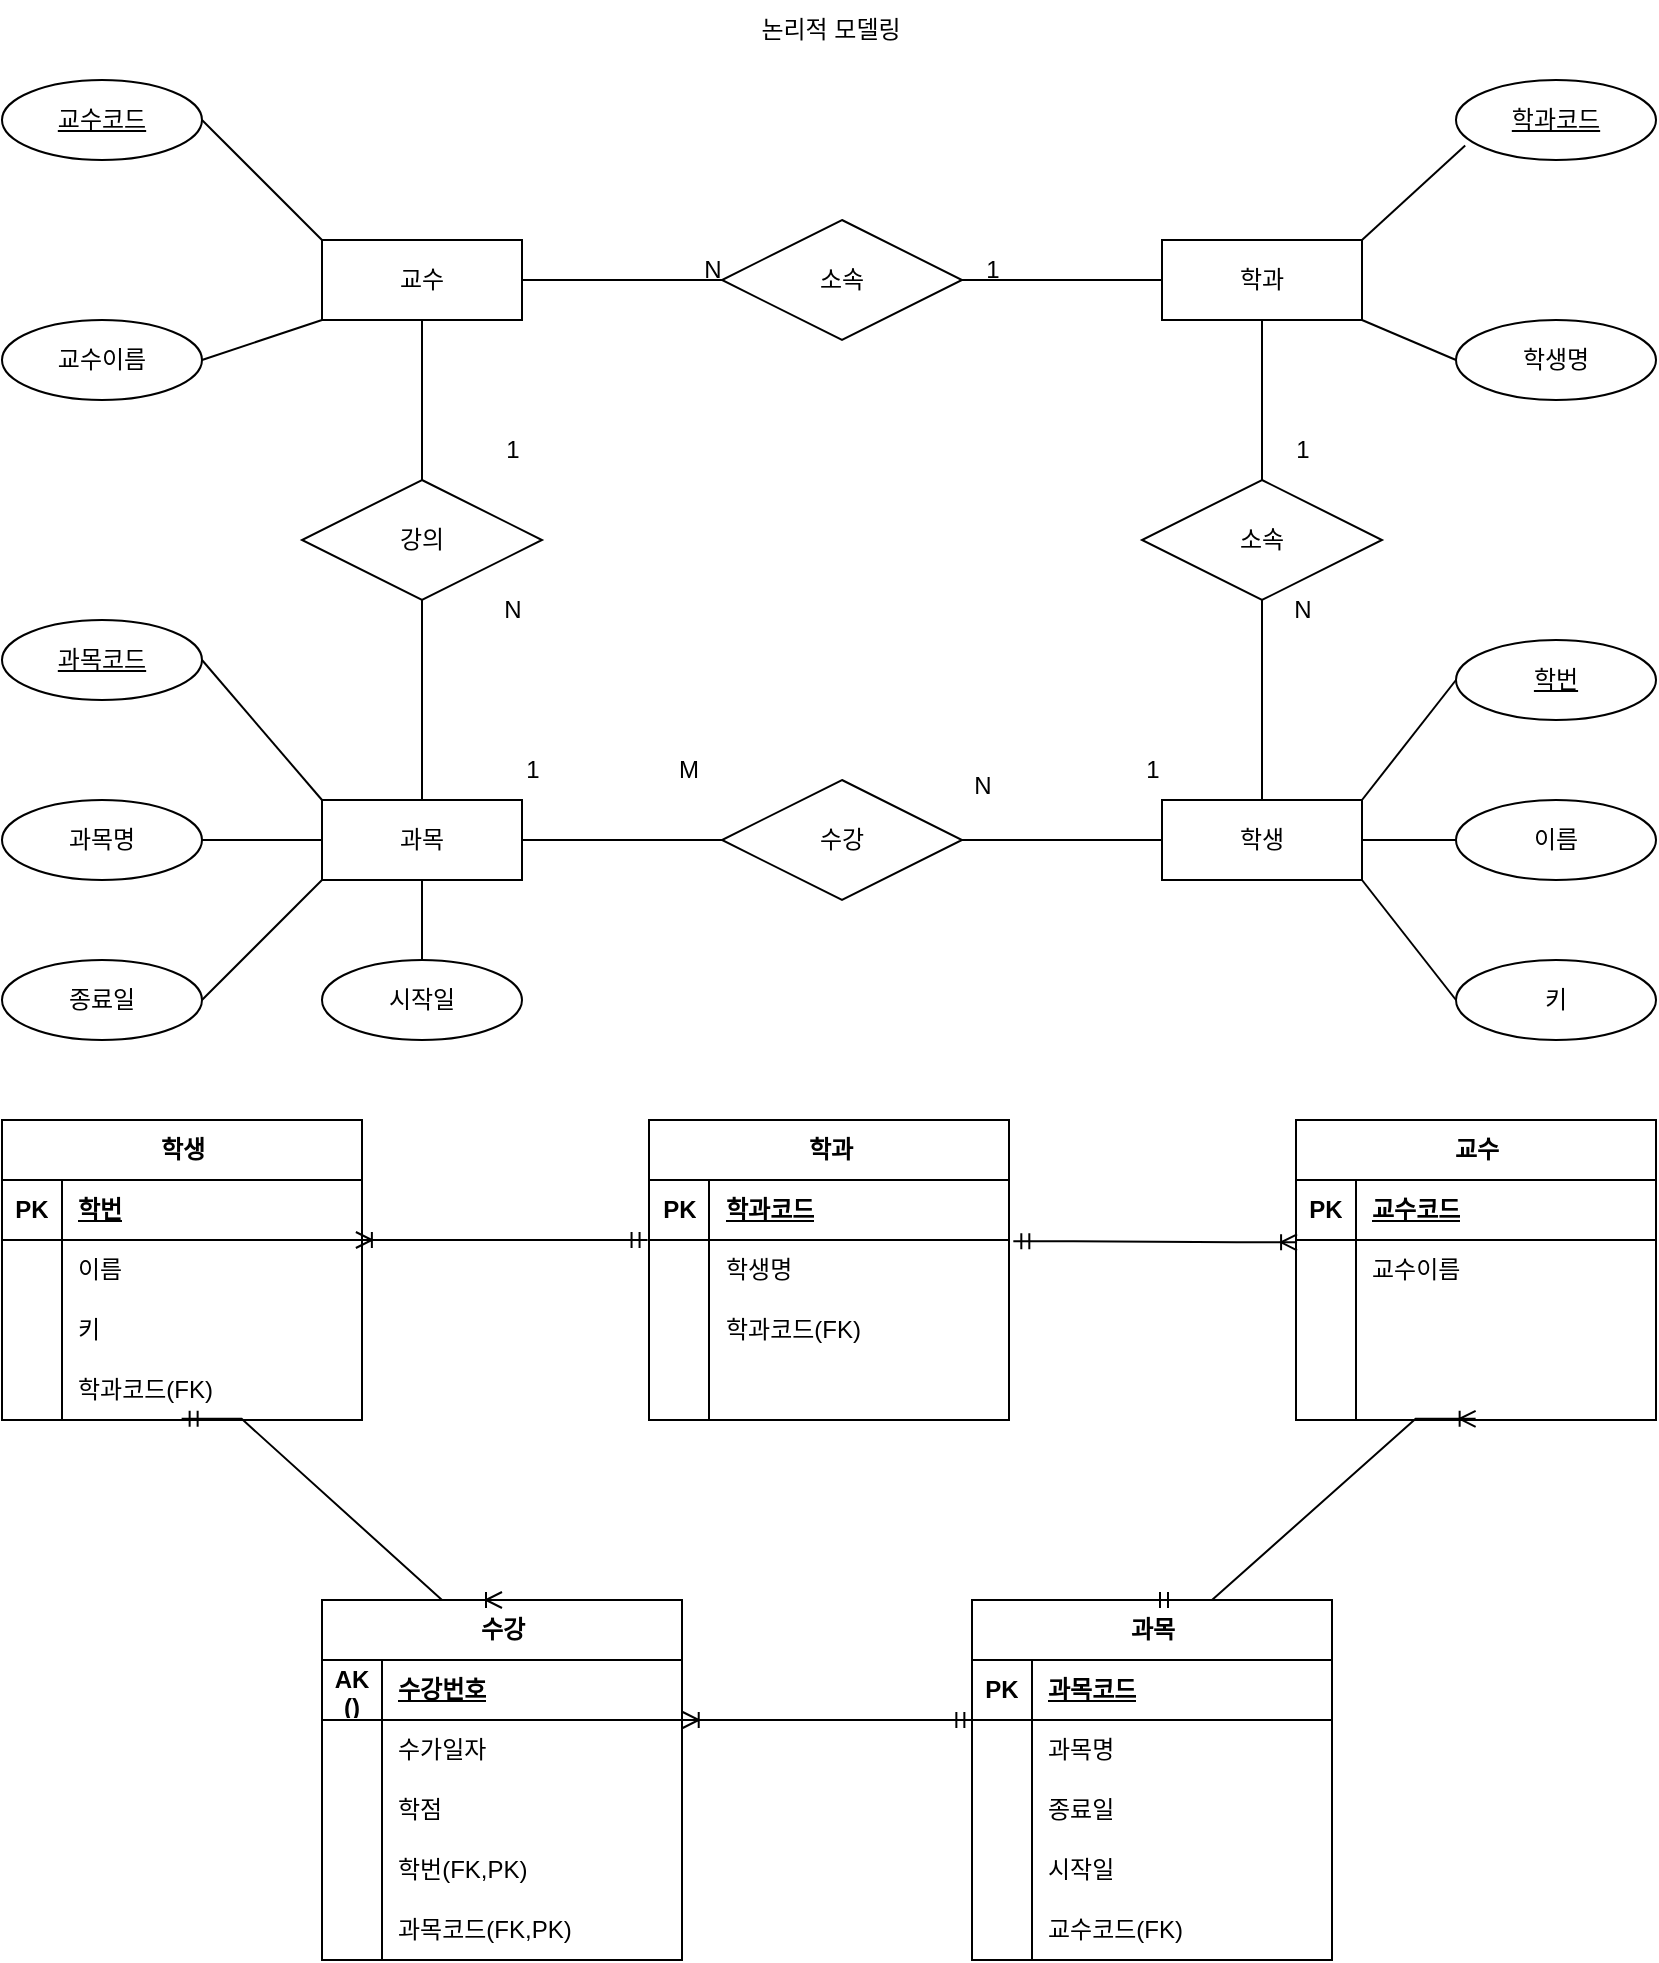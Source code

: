 <mxfile version="22.1.16" type="github">
  <diagram name="페이지-1" id="5Jl4SzN_hp-mwgGUdTvq">
    <mxGraphModel dx="1177" dy="1117" grid="1" gridSize="10" guides="1" tooltips="1" connect="1" arrows="1" fold="1" page="1" pageScale="1" pageWidth="827" pageHeight="1169" math="0" shadow="0">
      <root>
        <mxCell id="0" />
        <mxCell id="1" parent="0" />
        <mxCell id="SiVwylJ5EB0Y_QVnNuF0-1" value="과목" style="whiteSpace=wrap;html=1;align=center;" vertex="1" parent="1">
          <mxGeometry x="160" y="440" width="100" height="40" as="geometry" />
        </mxCell>
        <mxCell id="SiVwylJ5EB0Y_QVnNuF0-2" value="학생" style="whiteSpace=wrap;html=1;align=center;" vertex="1" parent="1">
          <mxGeometry x="580" y="440" width="100" height="40" as="geometry" />
        </mxCell>
        <mxCell id="SiVwylJ5EB0Y_QVnNuF0-3" value="학과" style="whiteSpace=wrap;html=1;align=center;" vertex="1" parent="1">
          <mxGeometry x="580" y="160" width="100" height="40" as="geometry" />
        </mxCell>
        <mxCell id="SiVwylJ5EB0Y_QVnNuF0-4" value="교수" style="whiteSpace=wrap;html=1;align=center;" vertex="1" parent="1">
          <mxGeometry x="160" y="160" width="100" height="40" as="geometry" />
        </mxCell>
        <mxCell id="SiVwylJ5EB0Y_QVnNuF0-5" value="수강" style="shape=rhombus;perimeter=rhombusPerimeter;whiteSpace=wrap;html=1;align=center;" vertex="1" parent="1">
          <mxGeometry x="360" y="430" width="120" height="60" as="geometry" />
        </mxCell>
        <mxCell id="SiVwylJ5EB0Y_QVnNuF0-6" value="강의" style="shape=rhombus;perimeter=rhombusPerimeter;whiteSpace=wrap;html=1;align=center;" vertex="1" parent="1">
          <mxGeometry x="150" y="280" width="120" height="60" as="geometry" />
        </mxCell>
        <mxCell id="SiVwylJ5EB0Y_QVnNuF0-7" value="소속" style="shape=rhombus;perimeter=rhombusPerimeter;whiteSpace=wrap;html=1;align=center;" vertex="1" parent="1">
          <mxGeometry x="570" y="280" width="120" height="60" as="geometry" />
        </mxCell>
        <mxCell id="SiVwylJ5EB0Y_QVnNuF0-8" value="소속" style="shape=rhombus;perimeter=rhombusPerimeter;whiteSpace=wrap;html=1;align=center;" vertex="1" parent="1">
          <mxGeometry x="360" y="150" width="120" height="60" as="geometry" />
        </mxCell>
        <mxCell id="SiVwylJ5EB0Y_QVnNuF0-9" value="&lt;u&gt;교수코드&lt;/u&gt;" style="ellipse;whiteSpace=wrap;html=1;align=center;strokeColor=default;" vertex="1" parent="1">
          <mxGeometry y="80" width="100" height="40" as="geometry" />
        </mxCell>
        <mxCell id="SiVwylJ5EB0Y_QVnNuF0-10" value="교수이름" style="ellipse;whiteSpace=wrap;html=1;align=center;" vertex="1" parent="1">
          <mxGeometry y="200" width="100" height="40" as="geometry" />
        </mxCell>
        <mxCell id="SiVwylJ5EB0Y_QVnNuF0-11" value="&lt;u&gt;학과코드&lt;/u&gt;" style="ellipse;whiteSpace=wrap;html=1;align=center;" vertex="1" parent="1">
          <mxGeometry x="727" y="80" width="100" height="40" as="geometry" />
        </mxCell>
        <mxCell id="SiVwylJ5EB0Y_QVnNuF0-12" value="학생명" style="ellipse;whiteSpace=wrap;html=1;align=center;" vertex="1" parent="1">
          <mxGeometry x="727" y="200" width="100" height="40" as="geometry" />
        </mxCell>
        <mxCell id="SiVwylJ5EB0Y_QVnNuF0-13" value="&lt;u&gt;학번&lt;/u&gt;" style="ellipse;whiteSpace=wrap;html=1;align=center;" vertex="1" parent="1">
          <mxGeometry x="727" y="360" width="100" height="40" as="geometry" />
        </mxCell>
        <mxCell id="SiVwylJ5EB0Y_QVnNuF0-14" value="이름" style="ellipse;whiteSpace=wrap;html=1;align=center;" vertex="1" parent="1">
          <mxGeometry x="727" y="440" width="100" height="40" as="geometry" />
        </mxCell>
        <mxCell id="SiVwylJ5EB0Y_QVnNuF0-15" value="키" style="ellipse;whiteSpace=wrap;html=1;align=center;" vertex="1" parent="1">
          <mxGeometry x="727" y="520" width="100" height="40" as="geometry" />
        </mxCell>
        <mxCell id="SiVwylJ5EB0Y_QVnNuF0-16" value="&lt;u&gt;과목코드&lt;/u&gt;" style="ellipse;whiteSpace=wrap;html=1;align=center;" vertex="1" parent="1">
          <mxGeometry y="350" width="100" height="40" as="geometry" />
        </mxCell>
        <mxCell id="SiVwylJ5EB0Y_QVnNuF0-17" value="과목명" style="ellipse;whiteSpace=wrap;html=1;align=center;" vertex="1" parent="1">
          <mxGeometry y="440" width="100" height="40" as="geometry" />
        </mxCell>
        <mxCell id="SiVwylJ5EB0Y_QVnNuF0-18" value="종료일" style="ellipse;whiteSpace=wrap;html=1;align=center;" vertex="1" parent="1">
          <mxGeometry y="520" width="100" height="40" as="geometry" />
        </mxCell>
        <mxCell id="SiVwylJ5EB0Y_QVnNuF0-19" value="시작일" style="ellipse;whiteSpace=wrap;html=1;align=center;" vertex="1" parent="1">
          <mxGeometry x="160" y="520" width="100" height="40" as="geometry" />
        </mxCell>
        <mxCell id="SiVwylJ5EB0Y_QVnNuF0-20" value="" style="endArrow=none;html=1;rounded=0;exitX=1;exitY=0.5;exitDx=0;exitDy=0;entryX=0;entryY=0;entryDx=0;entryDy=0;" edge="1" parent="1" source="SiVwylJ5EB0Y_QVnNuF0-9" target="SiVwylJ5EB0Y_QVnNuF0-4">
          <mxGeometry relative="1" as="geometry">
            <mxPoint x="330" y="360" as="sourcePoint" />
            <mxPoint x="490" y="360" as="targetPoint" />
          </mxGeometry>
        </mxCell>
        <mxCell id="SiVwylJ5EB0Y_QVnNuF0-21" value="" style="endArrow=none;html=1;rounded=0;exitX=1;exitY=0.5;exitDx=0;exitDy=0;entryX=0;entryY=1;entryDx=0;entryDy=0;" edge="1" parent="1" source="SiVwylJ5EB0Y_QVnNuF0-10" target="SiVwylJ5EB0Y_QVnNuF0-4">
          <mxGeometry relative="1" as="geometry">
            <mxPoint x="110" y="110" as="sourcePoint" />
            <mxPoint x="170" y="170" as="targetPoint" />
          </mxGeometry>
        </mxCell>
        <mxCell id="SiVwylJ5EB0Y_QVnNuF0-22" value="" style="endArrow=none;html=1;rounded=0;exitX=1;exitY=0.5;exitDx=0;exitDy=0;entryX=0;entryY=0.5;entryDx=0;entryDy=0;" edge="1" parent="1" source="SiVwylJ5EB0Y_QVnNuF0-4" target="SiVwylJ5EB0Y_QVnNuF0-8">
          <mxGeometry relative="1" as="geometry">
            <mxPoint x="120" y="120" as="sourcePoint" />
            <mxPoint x="180" y="180" as="targetPoint" />
          </mxGeometry>
        </mxCell>
        <mxCell id="SiVwylJ5EB0Y_QVnNuF0-23" value="" style="endArrow=none;html=1;rounded=0;entryX=0;entryY=0.5;entryDx=0;entryDy=0;exitX=1;exitY=0.5;exitDx=0;exitDy=0;" edge="1" parent="1" source="SiVwylJ5EB0Y_QVnNuF0-8" target="SiVwylJ5EB0Y_QVnNuF0-3">
          <mxGeometry relative="1" as="geometry">
            <mxPoint x="490" y="190" as="sourcePoint" />
            <mxPoint x="190" y="190" as="targetPoint" />
          </mxGeometry>
        </mxCell>
        <mxCell id="SiVwylJ5EB0Y_QVnNuF0-24" value="" style="endArrow=none;html=1;rounded=0;exitX=1;exitY=0;exitDx=0;exitDy=0;entryX=0.046;entryY=0.818;entryDx=0;entryDy=0;entryPerimeter=0;" edge="1" parent="1" source="SiVwylJ5EB0Y_QVnNuF0-3" target="SiVwylJ5EB0Y_QVnNuF0-11">
          <mxGeometry relative="1" as="geometry">
            <mxPoint x="140" y="140" as="sourcePoint" />
            <mxPoint x="200" y="200" as="targetPoint" />
          </mxGeometry>
        </mxCell>
        <mxCell id="SiVwylJ5EB0Y_QVnNuF0-25" value="" style="endArrow=none;html=1;rounded=0;exitX=1;exitY=1;exitDx=0;exitDy=0;entryX=0;entryY=0.5;entryDx=0;entryDy=0;" edge="1" parent="1" source="SiVwylJ5EB0Y_QVnNuF0-3" target="SiVwylJ5EB0Y_QVnNuF0-12">
          <mxGeometry relative="1" as="geometry">
            <mxPoint x="150" y="150" as="sourcePoint" />
            <mxPoint x="210" y="210" as="targetPoint" />
          </mxGeometry>
        </mxCell>
        <mxCell id="SiVwylJ5EB0Y_QVnNuF0-26" value="" style="endArrow=none;html=1;rounded=0;exitX=1;exitY=0;exitDx=0;exitDy=0;entryX=0;entryY=0.5;entryDx=0;entryDy=0;" edge="1" parent="1" source="SiVwylJ5EB0Y_QVnNuF0-2" target="SiVwylJ5EB0Y_QVnNuF0-13">
          <mxGeometry relative="1" as="geometry">
            <mxPoint x="160" y="160" as="sourcePoint" />
            <mxPoint x="220" y="220" as="targetPoint" />
          </mxGeometry>
        </mxCell>
        <mxCell id="SiVwylJ5EB0Y_QVnNuF0-27" value="" style="endArrow=none;html=1;rounded=0;exitX=1;exitY=0.5;exitDx=0;exitDy=0;entryX=0;entryY=0.5;entryDx=0;entryDy=0;" edge="1" parent="1" source="SiVwylJ5EB0Y_QVnNuF0-2" target="SiVwylJ5EB0Y_QVnNuF0-14">
          <mxGeometry relative="1" as="geometry">
            <mxPoint x="170" y="170" as="sourcePoint" />
            <mxPoint x="230" y="230" as="targetPoint" />
          </mxGeometry>
        </mxCell>
        <mxCell id="SiVwylJ5EB0Y_QVnNuF0-28" value="" style="endArrow=none;html=1;rounded=0;exitX=1;exitY=1;exitDx=0;exitDy=0;entryX=0;entryY=0.5;entryDx=0;entryDy=0;" edge="1" parent="1" source="SiVwylJ5EB0Y_QVnNuF0-2" target="SiVwylJ5EB0Y_QVnNuF0-15">
          <mxGeometry relative="1" as="geometry">
            <mxPoint x="180" y="180" as="sourcePoint" />
            <mxPoint x="240" y="240" as="targetPoint" />
          </mxGeometry>
        </mxCell>
        <mxCell id="SiVwylJ5EB0Y_QVnNuF0-29" value="" style="endArrow=none;html=1;rounded=0;exitX=0;exitY=0;exitDx=0;exitDy=0;entryX=1;entryY=0.5;entryDx=0;entryDy=0;" edge="1" parent="1" source="SiVwylJ5EB0Y_QVnNuF0-1" target="SiVwylJ5EB0Y_QVnNuF0-16">
          <mxGeometry relative="1" as="geometry">
            <mxPoint x="190" y="190" as="sourcePoint" />
            <mxPoint x="250" y="250" as="targetPoint" />
          </mxGeometry>
        </mxCell>
        <mxCell id="SiVwylJ5EB0Y_QVnNuF0-30" value="" style="endArrow=none;html=1;rounded=0;exitX=1;exitY=0.5;exitDx=0;exitDy=0;entryX=0;entryY=0.5;entryDx=0;entryDy=0;" edge="1" parent="1" source="SiVwylJ5EB0Y_QVnNuF0-17" target="SiVwylJ5EB0Y_QVnNuF0-1">
          <mxGeometry relative="1" as="geometry">
            <mxPoint x="200" y="200" as="sourcePoint" />
            <mxPoint x="260" y="260" as="targetPoint" />
          </mxGeometry>
        </mxCell>
        <mxCell id="SiVwylJ5EB0Y_QVnNuF0-31" value="" style="endArrow=none;html=1;rounded=0;exitX=1;exitY=0.5;exitDx=0;exitDy=0;entryX=0;entryY=1;entryDx=0;entryDy=0;" edge="1" parent="1" source="SiVwylJ5EB0Y_QVnNuF0-18" target="SiVwylJ5EB0Y_QVnNuF0-1">
          <mxGeometry relative="1" as="geometry">
            <mxPoint x="210" y="210" as="sourcePoint" />
            <mxPoint x="270" y="270" as="targetPoint" />
          </mxGeometry>
        </mxCell>
        <mxCell id="SiVwylJ5EB0Y_QVnNuF0-32" value="" style="endArrow=none;html=1;rounded=0;exitX=0.5;exitY=1;exitDx=0;exitDy=0;entryX=0.5;entryY=0;entryDx=0;entryDy=0;" edge="1" parent="1" source="SiVwylJ5EB0Y_QVnNuF0-1" target="SiVwylJ5EB0Y_QVnNuF0-19">
          <mxGeometry relative="1" as="geometry">
            <mxPoint x="220" y="220" as="sourcePoint" />
            <mxPoint x="280" y="280" as="targetPoint" />
          </mxGeometry>
        </mxCell>
        <mxCell id="SiVwylJ5EB0Y_QVnNuF0-33" value="" style="endArrow=none;html=1;rounded=0;exitX=0.5;exitY=1;exitDx=0;exitDy=0;entryX=0.5;entryY=0;entryDx=0;entryDy=0;" edge="1" parent="1" source="SiVwylJ5EB0Y_QVnNuF0-4" target="SiVwylJ5EB0Y_QVnNuF0-6">
          <mxGeometry relative="1" as="geometry">
            <mxPoint x="230" y="230" as="sourcePoint" />
            <mxPoint x="290" y="290" as="targetPoint" />
          </mxGeometry>
        </mxCell>
        <mxCell id="SiVwylJ5EB0Y_QVnNuF0-34" value="" style="endArrow=none;html=1;rounded=0;exitX=0.5;exitY=0;exitDx=0;exitDy=0;entryX=0.5;entryY=1;entryDx=0;entryDy=0;" edge="1" parent="1" source="SiVwylJ5EB0Y_QVnNuF0-1" target="SiVwylJ5EB0Y_QVnNuF0-6">
          <mxGeometry relative="1" as="geometry">
            <mxPoint x="240" y="240" as="sourcePoint" />
            <mxPoint x="300" y="300" as="targetPoint" />
          </mxGeometry>
        </mxCell>
        <mxCell id="SiVwylJ5EB0Y_QVnNuF0-35" value="" style="endArrow=none;html=1;rounded=0;exitX=0;exitY=0.5;exitDx=0;exitDy=0;entryX=1;entryY=0.5;entryDx=0;entryDy=0;" edge="1" parent="1" source="SiVwylJ5EB0Y_QVnNuF0-5" target="SiVwylJ5EB0Y_QVnNuF0-1">
          <mxGeometry relative="1" as="geometry">
            <mxPoint x="250" y="250" as="sourcePoint" />
            <mxPoint x="310" y="310" as="targetPoint" />
          </mxGeometry>
        </mxCell>
        <mxCell id="SiVwylJ5EB0Y_QVnNuF0-36" value="" style="endArrow=none;html=1;rounded=0;exitX=1;exitY=0.5;exitDx=0;exitDy=0;entryX=0;entryY=0.5;entryDx=0;entryDy=0;" edge="1" parent="1" source="SiVwylJ5EB0Y_QVnNuF0-5" target="SiVwylJ5EB0Y_QVnNuF0-2">
          <mxGeometry relative="1" as="geometry">
            <mxPoint x="260" y="260" as="sourcePoint" />
            <mxPoint x="320" y="320" as="targetPoint" />
          </mxGeometry>
        </mxCell>
        <mxCell id="SiVwylJ5EB0Y_QVnNuF0-37" value="" style="endArrow=none;html=1;rounded=0;exitX=0.5;exitY=1;exitDx=0;exitDy=0;entryX=0.5;entryY=0;entryDx=0;entryDy=0;" edge="1" parent="1" source="SiVwylJ5EB0Y_QVnNuF0-3" target="SiVwylJ5EB0Y_QVnNuF0-7">
          <mxGeometry relative="1" as="geometry">
            <mxPoint x="270" y="270" as="sourcePoint" />
            <mxPoint x="330" y="330" as="targetPoint" />
          </mxGeometry>
        </mxCell>
        <mxCell id="SiVwylJ5EB0Y_QVnNuF0-38" value="" style="endArrow=none;html=1;rounded=0;exitX=0.5;exitY=1;exitDx=0;exitDy=0;entryX=0.5;entryY=0;entryDx=0;entryDy=0;" edge="1" parent="1" source="SiVwylJ5EB0Y_QVnNuF0-7" target="SiVwylJ5EB0Y_QVnNuF0-2">
          <mxGeometry relative="1" as="geometry">
            <mxPoint x="280" y="280" as="sourcePoint" />
            <mxPoint x="340" y="340" as="targetPoint" />
          </mxGeometry>
        </mxCell>
        <mxCell id="SiVwylJ5EB0Y_QVnNuF0-39" value="N" style="text;html=1;align=center;verticalAlign=middle;resizable=0;points=[];autosize=1;strokeColor=none;fillColor=none;" vertex="1" parent="1">
          <mxGeometry x="340" y="160" width="30" height="30" as="geometry" />
        </mxCell>
        <mxCell id="SiVwylJ5EB0Y_QVnNuF0-40" value="1" style="text;html=1;align=center;verticalAlign=middle;resizable=0;points=[];autosize=1;strokeColor=none;fillColor=none;" vertex="1" parent="1">
          <mxGeometry x="480" y="160" width="30" height="30" as="geometry" />
        </mxCell>
        <mxCell id="SiVwylJ5EB0Y_QVnNuF0-41" value="1" style="text;html=1;align=center;verticalAlign=middle;resizable=0;points=[];autosize=1;strokeColor=none;fillColor=none;" vertex="1" parent="1">
          <mxGeometry x="635" y="250" width="30" height="30" as="geometry" />
        </mxCell>
        <mxCell id="SiVwylJ5EB0Y_QVnNuF0-42" value="N" style="text;html=1;align=center;verticalAlign=middle;resizable=0;points=[];autosize=1;strokeColor=none;fillColor=none;" vertex="1" parent="1">
          <mxGeometry x="635" y="330" width="30" height="30" as="geometry" />
        </mxCell>
        <mxCell id="SiVwylJ5EB0Y_QVnNuF0-43" value="1" style="text;html=1;align=center;verticalAlign=middle;resizable=0;points=[];autosize=1;strokeColor=none;fillColor=none;" vertex="1" parent="1">
          <mxGeometry x="560" y="410" width="30" height="30" as="geometry" />
        </mxCell>
        <mxCell id="SiVwylJ5EB0Y_QVnNuF0-44" value="N" style="text;html=1;align=center;verticalAlign=middle;resizable=0;points=[];autosize=1;strokeColor=none;fillColor=none;" vertex="1" parent="1">
          <mxGeometry x="475" y="418" width="30" height="30" as="geometry" />
        </mxCell>
        <mxCell id="SiVwylJ5EB0Y_QVnNuF0-45" value="M" style="text;html=1;align=center;verticalAlign=middle;resizable=0;points=[];autosize=1;strokeColor=none;fillColor=none;" vertex="1" parent="1">
          <mxGeometry x="328" y="410" width="30" height="30" as="geometry" />
        </mxCell>
        <mxCell id="SiVwylJ5EB0Y_QVnNuF0-46" value="1" style="text;html=1;align=center;verticalAlign=middle;resizable=0;points=[];autosize=1;strokeColor=none;fillColor=none;" vertex="1" parent="1">
          <mxGeometry x="250" y="410" width="30" height="30" as="geometry" />
        </mxCell>
        <mxCell id="SiVwylJ5EB0Y_QVnNuF0-47" value="N" style="text;html=1;align=center;verticalAlign=middle;resizable=0;points=[];autosize=1;strokeColor=none;fillColor=none;" vertex="1" parent="1">
          <mxGeometry x="240" y="330" width="30" height="30" as="geometry" />
        </mxCell>
        <mxCell id="SiVwylJ5EB0Y_QVnNuF0-48" value="1" style="text;html=1;align=center;verticalAlign=middle;resizable=0;points=[];autosize=1;strokeColor=none;fillColor=none;" vertex="1" parent="1">
          <mxGeometry x="240" y="250" width="30" height="30" as="geometry" />
        </mxCell>
        <mxCell id="SiVwylJ5EB0Y_QVnNuF0-49" value="학과" style="shape=table;startSize=30;container=1;collapsible=1;childLayout=tableLayout;fixedRows=1;rowLines=0;fontStyle=1;align=center;resizeLast=1;html=1;" vertex="1" parent="1">
          <mxGeometry x="323.5" y="600" width="180" height="150" as="geometry" />
        </mxCell>
        <mxCell id="SiVwylJ5EB0Y_QVnNuF0-50" value="" style="shape=tableRow;horizontal=0;startSize=0;swimlaneHead=0;swimlaneBody=0;fillColor=none;collapsible=0;dropTarget=0;points=[[0,0.5],[1,0.5]];portConstraint=eastwest;top=0;left=0;right=0;bottom=1;" vertex="1" parent="SiVwylJ5EB0Y_QVnNuF0-49">
          <mxGeometry y="30" width="180" height="30" as="geometry" />
        </mxCell>
        <mxCell id="SiVwylJ5EB0Y_QVnNuF0-51" value="PK" style="shape=partialRectangle;connectable=0;fillColor=none;top=0;left=0;bottom=0;right=0;fontStyle=1;overflow=hidden;whiteSpace=wrap;html=1;" vertex="1" parent="SiVwylJ5EB0Y_QVnNuF0-50">
          <mxGeometry width="30" height="30" as="geometry">
            <mxRectangle width="30" height="30" as="alternateBounds" />
          </mxGeometry>
        </mxCell>
        <mxCell id="SiVwylJ5EB0Y_QVnNuF0-52" value="학과코드" style="shape=partialRectangle;connectable=0;fillColor=none;top=0;left=0;bottom=0;right=0;align=left;spacingLeft=6;fontStyle=5;overflow=hidden;whiteSpace=wrap;html=1;" vertex="1" parent="SiVwylJ5EB0Y_QVnNuF0-50">
          <mxGeometry x="30" width="150" height="30" as="geometry">
            <mxRectangle width="150" height="30" as="alternateBounds" />
          </mxGeometry>
        </mxCell>
        <mxCell id="SiVwylJ5EB0Y_QVnNuF0-53" value="" style="shape=tableRow;horizontal=0;startSize=0;swimlaneHead=0;swimlaneBody=0;fillColor=none;collapsible=0;dropTarget=0;points=[[0,0.5],[1,0.5]];portConstraint=eastwest;top=0;left=0;right=0;bottom=0;" vertex="1" parent="SiVwylJ5EB0Y_QVnNuF0-49">
          <mxGeometry y="60" width="180" height="30" as="geometry" />
        </mxCell>
        <mxCell id="SiVwylJ5EB0Y_QVnNuF0-54" value="" style="shape=partialRectangle;connectable=0;fillColor=none;top=0;left=0;bottom=0;right=0;editable=1;overflow=hidden;whiteSpace=wrap;html=1;" vertex="1" parent="SiVwylJ5EB0Y_QVnNuF0-53">
          <mxGeometry width="30" height="30" as="geometry">
            <mxRectangle width="30" height="30" as="alternateBounds" />
          </mxGeometry>
        </mxCell>
        <mxCell id="SiVwylJ5EB0Y_QVnNuF0-55" value="학생명" style="shape=partialRectangle;connectable=0;fillColor=none;top=0;left=0;bottom=0;right=0;align=left;spacingLeft=6;overflow=hidden;whiteSpace=wrap;html=1;" vertex="1" parent="SiVwylJ5EB0Y_QVnNuF0-53">
          <mxGeometry x="30" width="150" height="30" as="geometry">
            <mxRectangle width="150" height="30" as="alternateBounds" />
          </mxGeometry>
        </mxCell>
        <mxCell id="SiVwylJ5EB0Y_QVnNuF0-56" value="" style="shape=tableRow;horizontal=0;startSize=0;swimlaneHead=0;swimlaneBody=0;fillColor=none;collapsible=0;dropTarget=0;points=[[0,0.5],[1,0.5]];portConstraint=eastwest;top=0;left=0;right=0;bottom=0;" vertex="1" parent="SiVwylJ5EB0Y_QVnNuF0-49">
          <mxGeometry y="90" width="180" height="30" as="geometry" />
        </mxCell>
        <mxCell id="SiVwylJ5EB0Y_QVnNuF0-57" value="" style="shape=partialRectangle;connectable=0;fillColor=none;top=0;left=0;bottom=0;right=0;editable=1;overflow=hidden;whiteSpace=wrap;html=1;" vertex="1" parent="SiVwylJ5EB0Y_QVnNuF0-56">
          <mxGeometry width="30" height="30" as="geometry">
            <mxRectangle width="30" height="30" as="alternateBounds" />
          </mxGeometry>
        </mxCell>
        <mxCell id="SiVwylJ5EB0Y_QVnNuF0-58" value="학과코드(FK)" style="shape=partialRectangle;connectable=0;fillColor=none;top=0;left=0;bottom=0;right=0;align=left;spacingLeft=6;overflow=hidden;whiteSpace=wrap;html=1;" vertex="1" parent="SiVwylJ5EB0Y_QVnNuF0-56">
          <mxGeometry x="30" width="150" height="30" as="geometry">
            <mxRectangle width="150" height="30" as="alternateBounds" />
          </mxGeometry>
        </mxCell>
        <mxCell id="SiVwylJ5EB0Y_QVnNuF0-59" value="" style="shape=tableRow;horizontal=0;startSize=0;swimlaneHead=0;swimlaneBody=0;fillColor=none;collapsible=0;dropTarget=0;points=[[0,0.5],[1,0.5]];portConstraint=eastwest;top=0;left=0;right=0;bottom=0;" vertex="1" parent="SiVwylJ5EB0Y_QVnNuF0-49">
          <mxGeometry y="120" width="180" height="30" as="geometry" />
        </mxCell>
        <mxCell id="SiVwylJ5EB0Y_QVnNuF0-60" value="" style="shape=partialRectangle;connectable=0;fillColor=none;top=0;left=0;bottom=0;right=0;editable=1;overflow=hidden;whiteSpace=wrap;html=1;" vertex="1" parent="SiVwylJ5EB0Y_QVnNuF0-59">
          <mxGeometry width="30" height="30" as="geometry">
            <mxRectangle width="30" height="30" as="alternateBounds" />
          </mxGeometry>
        </mxCell>
        <mxCell id="SiVwylJ5EB0Y_QVnNuF0-61" value="" style="shape=partialRectangle;connectable=0;fillColor=none;top=0;left=0;bottom=0;right=0;align=left;spacingLeft=6;overflow=hidden;whiteSpace=wrap;html=1;" vertex="1" parent="SiVwylJ5EB0Y_QVnNuF0-59">
          <mxGeometry x="30" width="150" height="30" as="geometry">
            <mxRectangle width="150" height="30" as="alternateBounds" />
          </mxGeometry>
        </mxCell>
        <mxCell id="SiVwylJ5EB0Y_QVnNuF0-62" value="교수" style="shape=table;startSize=30;container=1;collapsible=1;childLayout=tableLayout;fixedRows=1;rowLines=0;fontStyle=1;align=center;resizeLast=1;html=1;" vertex="1" parent="1">
          <mxGeometry x="647" y="600" width="180" height="150" as="geometry" />
        </mxCell>
        <mxCell id="SiVwylJ5EB0Y_QVnNuF0-63" value="" style="shape=tableRow;horizontal=0;startSize=0;swimlaneHead=0;swimlaneBody=0;fillColor=none;collapsible=0;dropTarget=0;points=[[0,0.5],[1,0.5]];portConstraint=eastwest;top=0;left=0;right=0;bottom=1;" vertex="1" parent="SiVwylJ5EB0Y_QVnNuF0-62">
          <mxGeometry y="30" width="180" height="30" as="geometry" />
        </mxCell>
        <mxCell id="SiVwylJ5EB0Y_QVnNuF0-64" value="PK" style="shape=partialRectangle;connectable=0;fillColor=none;top=0;left=0;bottom=0;right=0;fontStyle=1;overflow=hidden;whiteSpace=wrap;html=1;" vertex="1" parent="SiVwylJ5EB0Y_QVnNuF0-63">
          <mxGeometry width="30" height="30" as="geometry">
            <mxRectangle width="30" height="30" as="alternateBounds" />
          </mxGeometry>
        </mxCell>
        <mxCell id="SiVwylJ5EB0Y_QVnNuF0-65" value="교수코드" style="shape=partialRectangle;connectable=0;fillColor=none;top=0;left=0;bottom=0;right=0;align=left;spacingLeft=6;fontStyle=5;overflow=hidden;whiteSpace=wrap;html=1;" vertex="1" parent="SiVwylJ5EB0Y_QVnNuF0-63">
          <mxGeometry x="30" width="150" height="30" as="geometry">
            <mxRectangle width="150" height="30" as="alternateBounds" />
          </mxGeometry>
        </mxCell>
        <mxCell id="SiVwylJ5EB0Y_QVnNuF0-66" value="" style="shape=tableRow;horizontal=0;startSize=0;swimlaneHead=0;swimlaneBody=0;fillColor=none;collapsible=0;dropTarget=0;points=[[0,0.5],[1,0.5]];portConstraint=eastwest;top=0;left=0;right=0;bottom=0;" vertex="1" parent="SiVwylJ5EB0Y_QVnNuF0-62">
          <mxGeometry y="60" width="180" height="30" as="geometry" />
        </mxCell>
        <mxCell id="SiVwylJ5EB0Y_QVnNuF0-67" value="" style="shape=partialRectangle;connectable=0;fillColor=none;top=0;left=0;bottom=0;right=0;editable=1;overflow=hidden;whiteSpace=wrap;html=1;" vertex="1" parent="SiVwylJ5EB0Y_QVnNuF0-66">
          <mxGeometry width="30" height="30" as="geometry">
            <mxRectangle width="30" height="30" as="alternateBounds" />
          </mxGeometry>
        </mxCell>
        <mxCell id="SiVwylJ5EB0Y_QVnNuF0-68" value="교수이름" style="shape=partialRectangle;connectable=0;fillColor=none;top=0;left=0;bottom=0;right=0;align=left;spacingLeft=6;overflow=hidden;whiteSpace=wrap;html=1;" vertex="1" parent="SiVwylJ5EB0Y_QVnNuF0-66">
          <mxGeometry x="30" width="150" height="30" as="geometry">
            <mxRectangle width="150" height="30" as="alternateBounds" />
          </mxGeometry>
        </mxCell>
        <mxCell id="SiVwylJ5EB0Y_QVnNuF0-69" value="" style="shape=tableRow;horizontal=0;startSize=0;swimlaneHead=0;swimlaneBody=0;fillColor=none;collapsible=0;dropTarget=0;points=[[0,0.5],[1,0.5]];portConstraint=eastwest;top=0;left=0;right=0;bottom=0;" vertex="1" parent="SiVwylJ5EB0Y_QVnNuF0-62">
          <mxGeometry y="90" width="180" height="30" as="geometry" />
        </mxCell>
        <mxCell id="SiVwylJ5EB0Y_QVnNuF0-70" value="" style="shape=partialRectangle;connectable=0;fillColor=none;top=0;left=0;bottom=0;right=0;editable=1;overflow=hidden;whiteSpace=wrap;html=1;" vertex="1" parent="SiVwylJ5EB0Y_QVnNuF0-69">
          <mxGeometry width="30" height="30" as="geometry">
            <mxRectangle width="30" height="30" as="alternateBounds" />
          </mxGeometry>
        </mxCell>
        <mxCell id="SiVwylJ5EB0Y_QVnNuF0-71" value="" style="shape=partialRectangle;connectable=0;fillColor=none;top=0;left=0;bottom=0;right=0;align=left;spacingLeft=6;overflow=hidden;whiteSpace=wrap;html=1;" vertex="1" parent="SiVwylJ5EB0Y_QVnNuF0-69">
          <mxGeometry x="30" width="150" height="30" as="geometry">
            <mxRectangle width="150" height="30" as="alternateBounds" />
          </mxGeometry>
        </mxCell>
        <mxCell id="SiVwylJ5EB0Y_QVnNuF0-72" value="" style="shape=tableRow;horizontal=0;startSize=0;swimlaneHead=0;swimlaneBody=0;fillColor=none;collapsible=0;dropTarget=0;points=[[0,0.5],[1,0.5]];portConstraint=eastwest;top=0;left=0;right=0;bottom=0;" vertex="1" parent="SiVwylJ5EB0Y_QVnNuF0-62">
          <mxGeometry y="120" width="180" height="30" as="geometry" />
        </mxCell>
        <mxCell id="SiVwylJ5EB0Y_QVnNuF0-73" value="" style="shape=partialRectangle;connectable=0;fillColor=none;top=0;left=0;bottom=0;right=0;editable=1;overflow=hidden;whiteSpace=wrap;html=1;" vertex="1" parent="SiVwylJ5EB0Y_QVnNuF0-72">
          <mxGeometry width="30" height="30" as="geometry">
            <mxRectangle width="30" height="30" as="alternateBounds" />
          </mxGeometry>
        </mxCell>
        <mxCell id="SiVwylJ5EB0Y_QVnNuF0-74" value="" style="shape=partialRectangle;connectable=0;fillColor=none;top=0;left=0;bottom=0;right=0;align=left;spacingLeft=6;overflow=hidden;whiteSpace=wrap;html=1;" vertex="1" parent="SiVwylJ5EB0Y_QVnNuF0-72">
          <mxGeometry x="30" width="150" height="30" as="geometry">
            <mxRectangle width="150" height="30" as="alternateBounds" />
          </mxGeometry>
        </mxCell>
        <mxCell id="SiVwylJ5EB0Y_QVnNuF0-75" value="수강" style="shape=table;startSize=30;container=1;collapsible=1;childLayout=tableLayout;fixedRows=1;rowLines=0;fontStyle=1;align=center;resizeLast=1;html=1;" vertex="1" parent="1">
          <mxGeometry x="160" y="840" width="180" height="180" as="geometry" />
        </mxCell>
        <mxCell id="SiVwylJ5EB0Y_QVnNuF0-76" value="" style="shape=tableRow;horizontal=0;startSize=0;swimlaneHead=0;swimlaneBody=0;fillColor=none;collapsible=0;dropTarget=0;points=[[0,0.5],[1,0.5]];portConstraint=eastwest;top=0;left=0;right=0;bottom=1;" vertex="1" parent="SiVwylJ5EB0Y_QVnNuF0-75">
          <mxGeometry y="30" width="180" height="30" as="geometry" />
        </mxCell>
        <mxCell id="SiVwylJ5EB0Y_QVnNuF0-77" value="AK ()" style="shape=partialRectangle;connectable=0;fillColor=none;top=0;left=0;bottom=0;right=0;fontStyle=1;overflow=hidden;whiteSpace=wrap;html=1;" vertex="1" parent="SiVwylJ5EB0Y_QVnNuF0-76">
          <mxGeometry width="30" height="30" as="geometry">
            <mxRectangle width="30" height="30" as="alternateBounds" />
          </mxGeometry>
        </mxCell>
        <mxCell id="SiVwylJ5EB0Y_QVnNuF0-78" value="수강번호" style="shape=partialRectangle;connectable=0;fillColor=none;top=0;left=0;bottom=0;right=0;align=left;spacingLeft=6;fontStyle=5;overflow=hidden;whiteSpace=wrap;html=1;" vertex="1" parent="SiVwylJ5EB0Y_QVnNuF0-76">
          <mxGeometry x="30" width="150" height="30" as="geometry">
            <mxRectangle width="150" height="30" as="alternateBounds" />
          </mxGeometry>
        </mxCell>
        <mxCell id="SiVwylJ5EB0Y_QVnNuF0-79" value="" style="shape=tableRow;horizontal=0;startSize=0;swimlaneHead=0;swimlaneBody=0;fillColor=none;collapsible=0;dropTarget=0;points=[[0,0.5],[1,0.5]];portConstraint=eastwest;top=0;left=0;right=0;bottom=0;" vertex="1" parent="SiVwylJ5EB0Y_QVnNuF0-75">
          <mxGeometry y="60" width="180" height="30" as="geometry" />
        </mxCell>
        <mxCell id="SiVwylJ5EB0Y_QVnNuF0-80" value="" style="shape=partialRectangle;connectable=0;fillColor=none;top=0;left=0;bottom=0;right=0;editable=1;overflow=hidden;whiteSpace=wrap;html=1;" vertex="1" parent="SiVwylJ5EB0Y_QVnNuF0-79">
          <mxGeometry width="30" height="30" as="geometry">
            <mxRectangle width="30" height="30" as="alternateBounds" />
          </mxGeometry>
        </mxCell>
        <mxCell id="SiVwylJ5EB0Y_QVnNuF0-81" value="수가일자" style="shape=partialRectangle;connectable=0;fillColor=none;top=0;left=0;bottom=0;right=0;align=left;spacingLeft=6;overflow=hidden;whiteSpace=wrap;html=1;" vertex="1" parent="SiVwylJ5EB0Y_QVnNuF0-79">
          <mxGeometry x="30" width="150" height="30" as="geometry">
            <mxRectangle width="150" height="30" as="alternateBounds" />
          </mxGeometry>
        </mxCell>
        <mxCell id="SiVwylJ5EB0Y_QVnNuF0-82" value="" style="shape=tableRow;horizontal=0;startSize=0;swimlaneHead=0;swimlaneBody=0;fillColor=none;collapsible=0;dropTarget=0;points=[[0,0.5],[1,0.5]];portConstraint=eastwest;top=0;left=0;right=0;bottom=0;" vertex="1" parent="SiVwylJ5EB0Y_QVnNuF0-75">
          <mxGeometry y="90" width="180" height="30" as="geometry" />
        </mxCell>
        <mxCell id="SiVwylJ5EB0Y_QVnNuF0-83" value="" style="shape=partialRectangle;connectable=0;fillColor=none;top=0;left=0;bottom=0;right=0;editable=1;overflow=hidden;whiteSpace=wrap;html=1;" vertex="1" parent="SiVwylJ5EB0Y_QVnNuF0-82">
          <mxGeometry width="30" height="30" as="geometry">
            <mxRectangle width="30" height="30" as="alternateBounds" />
          </mxGeometry>
        </mxCell>
        <mxCell id="SiVwylJ5EB0Y_QVnNuF0-84" value="학점" style="shape=partialRectangle;connectable=0;fillColor=none;top=0;left=0;bottom=0;right=0;align=left;spacingLeft=6;overflow=hidden;whiteSpace=wrap;html=1;" vertex="1" parent="SiVwylJ5EB0Y_QVnNuF0-82">
          <mxGeometry x="30" width="150" height="30" as="geometry">
            <mxRectangle width="150" height="30" as="alternateBounds" />
          </mxGeometry>
        </mxCell>
        <mxCell id="SiVwylJ5EB0Y_QVnNuF0-85" value="" style="shape=tableRow;horizontal=0;startSize=0;swimlaneHead=0;swimlaneBody=0;fillColor=none;collapsible=0;dropTarget=0;points=[[0,0.5],[1,0.5]];portConstraint=eastwest;top=0;left=0;right=0;bottom=0;" vertex="1" parent="SiVwylJ5EB0Y_QVnNuF0-75">
          <mxGeometry y="120" width="180" height="30" as="geometry" />
        </mxCell>
        <mxCell id="SiVwylJ5EB0Y_QVnNuF0-86" value="" style="shape=partialRectangle;connectable=0;fillColor=none;top=0;left=0;bottom=0;right=0;editable=1;overflow=hidden;whiteSpace=wrap;html=1;" vertex="1" parent="SiVwylJ5EB0Y_QVnNuF0-85">
          <mxGeometry width="30" height="30" as="geometry">
            <mxRectangle width="30" height="30" as="alternateBounds" />
          </mxGeometry>
        </mxCell>
        <mxCell id="SiVwylJ5EB0Y_QVnNuF0-87" value="학번(FK,PK)" style="shape=partialRectangle;connectable=0;fillColor=none;top=0;left=0;bottom=0;right=0;align=left;spacingLeft=6;overflow=hidden;whiteSpace=wrap;html=1;" vertex="1" parent="SiVwylJ5EB0Y_QVnNuF0-85">
          <mxGeometry x="30" width="150" height="30" as="geometry">
            <mxRectangle width="150" height="30" as="alternateBounds" />
          </mxGeometry>
        </mxCell>
        <mxCell id="SiVwylJ5EB0Y_QVnNuF0-146" value="" style="shape=tableRow;horizontal=0;startSize=0;swimlaneHead=0;swimlaneBody=0;fillColor=none;collapsible=0;dropTarget=0;points=[[0,0.5],[1,0.5]];portConstraint=eastwest;top=0;left=0;right=0;bottom=0;" vertex="1" parent="SiVwylJ5EB0Y_QVnNuF0-75">
          <mxGeometry y="150" width="180" height="30" as="geometry" />
        </mxCell>
        <mxCell id="SiVwylJ5EB0Y_QVnNuF0-147" value="" style="shape=partialRectangle;connectable=0;fillColor=none;top=0;left=0;bottom=0;right=0;editable=1;overflow=hidden;whiteSpace=wrap;html=1;" vertex="1" parent="SiVwylJ5EB0Y_QVnNuF0-146">
          <mxGeometry width="30" height="30" as="geometry">
            <mxRectangle width="30" height="30" as="alternateBounds" />
          </mxGeometry>
        </mxCell>
        <mxCell id="SiVwylJ5EB0Y_QVnNuF0-148" value="과목코드(FK,PK)" style="shape=partialRectangle;connectable=0;fillColor=none;top=0;left=0;bottom=0;right=0;align=left;spacingLeft=6;overflow=hidden;whiteSpace=wrap;html=1;" vertex="1" parent="SiVwylJ5EB0Y_QVnNuF0-146">
          <mxGeometry x="30" width="150" height="30" as="geometry">
            <mxRectangle width="150" height="30" as="alternateBounds" />
          </mxGeometry>
        </mxCell>
        <mxCell id="SiVwylJ5EB0Y_QVnNuF0-88" value="과목" style="shape=table;startSize=30;container=1;collapsible=1;childLayout=tableLayout;fixedRows=1;rowLines=0;fontStyle=1;align=center;resizeLast=1;html=1;" vertex="1" parent="1">
          <mxGeometry x="485" y="840" width="180" height="180" as="geometry" />
        </mxCell>
        <mxCell id="SiVwylJ5EB0Y_QVnNuF0-89" value="" style="shape=tableRow;horizontal=0;startSize=0;swimlaneHead=0;swimlaneBody=0;fillColor=none;collapsible=0;dropTarget=0;points=[[0,0.5],[1,0.5]];portConstraint=eastwest;top=0;left=0;right=0;bottom=1;" vertex="1" parent="SiVwylJ5EB0Y_QVnNuF0-88">
          <mxGeometry y="30" width="180" height="30" as="geometry" />
        </mxCell>
        <mxCell id="SiVwylJ5EB0Y_QVnNuF0-90" value="PK" style="shape=partialRectangle;connectable=0;fillColor=none;top=0;left=0;bottom=0;right=0;fontStyle=1;overflow=hidden;whiteSpace=wrap;html=1;" vertex="1" parent="SiVwylJ5EB0Y_QVnNuF0-89">
          <mxGeometry width="30" height="30" as="geometry">
            <mxRectangle width="30" height="30" as="alternateBounds" />
          </mxGeometry>
        </mxCell>
        <mxCell id="SiVwylJ5EB0Y_QVnNuF0-91" value="과목코드" style="shape=partialRectangle;connectable=0;fillColor=none;top=0;left=0;bottom=0;right=0;align=left;spacingLeft=6;fontStyle=5;overflow=hidden;whiteSpace=wrap;html=1;" vertex="1" parent="SiVwylJ5EB0Y_QVnNuF0-89">
          <mxGeometry x="30" width="150" height="30" as="geometry">
            <mxRectangle width="150" height="30" as="alternateBounds" />
          </mxGeometry>
        </mxCell>
        <mxCell id="SiVwylJ5EB0Y_QVnNuF0-92" value="" style="shape=tableRow;horizontal=0;startSize=0;swimlaneHead=0;swimlaneBody=0;fillColor=none;collapsible=0;dropTarget=0;points=[[0,0.5],[1,0.5]];portConstraint=eastwest;top=0;left=0;right=0;bottom=0;" vertex="1" parent="SiVwylJ5EB0Y_QVnNuF0-88">
          <mxGeometry y="60" width="180" height="30" as="geometry" />
        </mxCell>
        <mxCell id="SiVwylJ5EB0Y_QVnNuF0-93" value="" style="shape=partialRectangle;connectable=0;fillColor=none;top=0;left=0;bottom=0;right=0;editable=1;overflow=hidden;whiteSpace=wrap;html=1;" vertex="1" parent="SiVwylJ5EB0Y_QVnNuF0-92">
          <mxGeometry width="30" height="30" as="geometry">
            <mxRectangle width="30" height="30" as="alternateBounds" />
          </mxGeometry>
        </mxCell>
        <mxCell id="SiVwylJ5EB0Y_QVnNuF0-94" value="과목명" style="shape=partialRectangle;connectable=0;fillColor=none;top=0;left=0;bottom=0;right=0;align=left;spacingLeft=6;overflow=hidden;whiteSpace=wrap;html=1;" vertex="1" parent="SiVwylJ5EB0Y_QVnNuF0-92">
          <mxGeometry x="30" width="150" height="30" as="geometry">
            <mxRectangle width="150" height="30" as="alternateBounds" />
          </mxGeometry>
        </mxCell>
        <mxCell id="SiVwylJ5EB0Y_QVnNuF0-95" value="" style="shape=tableRow;horizontal=0;startSize=0;swimlaneHead=0;swimlaneBody=0;fillColor=none;collapsible=0;dropTarget=0;points=[[0,0.5],[1,0.5]];portConstraint=eastwest;top=0;left=0;right=0;bottom=0;" vertex="1" parent="SiVwylJ5EB0Y_QVnNuF0-88">
          <mxGeometry y="90" width="180" height="30" as="geometry" />
        </mxCell>
        <mxCell id="SiVwylJ5EB0Y_QVnNuF0-96" value="" style="shape=partialRectangle;connectable=0;fillColor=none;top=0;left=0;bottom=0;right=0;editable=1;overflow=hidden;whiteSpace=wrap;html=1;" vertex="1" parent="SiVwylJ5EB0Y_QVnNuF0-95">
          <mxGeometry width="30" height="30" as="geometry">
            <mxRectangle width="30" height="30" as="alternateBounds" />
          </mxGeometry>
        </mxCell>
        <mxCell id="SiVwylJ5EB0Y_QVnNuF0-97" value="종료일" style="shape=partialRectangle;connectable=0;fillColor=none;top=0;left=0;bottom=0;right=0;align=left;spacingLeft=6;overflow=hidden;whiteSpace=wrap;html=1;" vertex="1" parent="SiVwylJ5EB0Y_QVnNuF0-95">
          <mxGeometry x="30" width="150" height="30" as="geometry">
            <mxRectangle width="150" height="30" as="alternateBounds" />
          </mxGeometry>
        </mxCell>
        <mxCell id="SiVwylJ5EB0Y_QVnNuF0-98" value="" style="shape=tableRow;horizontal=0;startSize=0;swimlaneHead=0;swimlaneBody=0;fillColor=none;collapsible=0;dropTarget=0;points=[[0,0.5],[1,0.5]];portConstraint=eastwest;top=0;left=0;right=0;bottom=0;" vertex="1" parent="SiVwylJ5EB0Y_QVnNuF0-88">
          <mxGeometry y="120" width="180" height="30" as="geometry" />
        </mxCell>
        <mxCell id="SiVwylJ5EB0Y_QVnNuF0-99" value="" style="shape=partialRectangle;connectable=0;fillColor=none;top=0;left=0;bottom=0;right=0;editable=1;overflow=hidden;whiteSpace=wrap;html=1;" vertex="1" parent="SiVwylJ5EB0Y_QVnNuF0-98">
          <mxGeometry width="30" height="30" as="geometry">
            <mxRectangle width="30" height="30" as="alternateBounds" />
          </mxGeometry>
        </mxCell>
        <mxCell id="SiVwylJ5EB0Y_QVnNuF0-100" value="시작일" style="shape=partialRectangle;connectable=0;fillColor=none;top=0;left=0;bottom=0;right=0;align=left;spacingLeft=6;overflow=hidden;whiteSpace=wrap;html=1;" vertex="1" parent="SiVwylJ5EB0Y_QVnNuF0-98">
          <mxGeometry x="30" width="150" height="30" as="geometry">
            <mxRectangle width="150" height="30" as="alternateBounds" />
          </mxGeometry>
        </mxCell>
        <mxCell id="SiVwylJ5EB0Y_QVnNuF0-130" value="" style="shape=tableRow;horizontal=0;startSize=0;swimlaneHead=0;swimlaneBody=0;fillColor=none;collapsible=0;dropTarget=0;points=[[0,0.5],[1,0.5]];portConstraint=eastwest;top=0;left=0;right=0;bottom=0;" vertex="1" parent="SiVwylJ5EB0Y_QVnNuF0-88">
          <mxGeometry y="150" width="180" height="30" as="geometry" />
        </mxCell>
        <mxCell id="SiVwylJ5EB0Y_QVnNuF0-131" value="" style="shape=partialRectangle;connectable=0;fillColor=none;top=0;left=0;bottom=0;right=0;editable=1;overflow=hidden;whiteSpace=wrap;html=1;" vertex="1" parent="SiVwylJ5EB0Y_QVnNuF0-130">
          <mxGeometry width="30" height="30" as="geometry">
            <mxRectangle width="30" height="30" as="alternateBounds" />
          </mxGeometry>
        </mxCell>
        <mxCell id="SiVwylJ5EB0Y_QVnNuF0-132" value="교수코드(FK)" style="shape=partialRectangle;connectable=0;fillColor=none;top=0;left=0;bottom=0;right=0;align=left;spacingLeft=6;overflow=hidden;whiteSpace=wrap;html=1;" vertex="1" parent="SiVwylJ5EB0Y_QVnNuF0-130">
          <mxGeometry x="30" width="150" height="30" as="geometry">
            <mxRectangle width="150" height="30" as="alternateBounds" />
          </mxGeometry>
        </mxCell>
        <mxCell id="SiVwylJ5EB0Y_QVnNuF0-101" value="학생" style="shape=table;startSize=30;container=1;collapsible=1;childLayout=tableLayout;fixedRows=1;rowLines=0;fontStyle=1;align=center;resizeLast=1;html=1;" vertex="1" parent="1">
          <mxGeometry y="600" width="180" height="150" as="geometry" />
        </mxCell>
        <mxCell id="SiVwylJ5EB0Y_QVnNuF0-102" value="" style="shape=tableRow;horizontal=0;startSize=0;swimlaneHead=0;swimlaneBody=0;fillColor=none;collapsible=0;dropTarget=0;points=[[0,0.5],[1,0.5]];portConstraint=eastwest;top=0;left=0;right=0;bottom=1;" vertex="1" parent="SiVwylJ5EB0Y_QVnNuF0-101">
          <mxGeometry y="30" width="180" height="30" as="geometry" />
        </mxCell>
        <mxCell id="SiVwylJ5EB0Y_QVnNuF0-103" value="PK" style="shape=partialRectangle;connectable=0;fillColor=none;top=0;left=0;bottom=0;right=0;fontStyle=1;overflow=hidden;whiteSpace=wrap;html=1;" vertex="1" parent="SiVwylJ5EB0Y_QVnNuF0-102">
          <mxGeometry width="30" height="30" as="geometry">
            <mxRectangle width="30" height="30" as="alternateBounds" />
          </mxGeometry>
        </mxCell>
        <mxCell id="SiVwylJ5EB0Y_QVnNuF0-104" value="학번" style="shape=partialRectangle;connectable=0;fillColor=none;top=0;left=0;bottom=0;right=0;align=left;spacingLeft=6;fontStyle=5;overflow=hidden;whiteSpace=wrap;html=1;" vertex="1" parent="SiVwylJ5EB0Y_QVnNuF0-102">
          <mxGeometry x="30" width="150" height="30" as="geometry">
            <mxRectangle width="150" height="30" as="alternateBounds" />
          </mxGeometry>
        </mxCell>
        <mxCell id="SiVwylJ5EB0Y_QVnNuF0-105" value="" style="shape=tableRow;horizontal=0;startSize=0;swimlaneHead=0;swimlaneBody=0;fillColor=none;collapsible=0;dropTarget=0;points=[[0,0.5],[1,0.5]];portConstraint=eastwest;top=0;left=0;right=0;bottom=0;" vertex="1" parent="SiVwylJ5EB0Y_QVnNuF0-101">
          <mxGeometry y="60" width="180" height="30" as="geometry" />
        </mxCell>
        <mxCell id="SiVwylJ5EB0Y_QVnNuF0-106" value="" style="shape=partialRectangle;connectable=0;fillColor=none;top=0;left=0;bottom=0;right=0;editable=1;overflow=hidden;whiteSpace=wrap;html=1;" vertex="1" parent="SiVwylJ5EB0Y_QVnNuF0-105">
          <mxGeometry width="30" height="30" as="geometry">
            <mxRectangle width="30" height="30" as="alternateBounds" />
          </mxGeometry>
        </mxCell>
        <mxCell id="SiVwylJ5EB0Y_QVnNuF0-107" value="이름" style="shape=partialRectangle;connectable=0;fillColor=none;top=0;left=0;bottom=0;right=0;align=left;spacingLeft=6;overflow=hidden;whiteSpace=wrap;html=1;" vertex="1" parent="SiVwylJ5EB0Y_QVnNuF0-105">
          <mxGeometry x="30" width="150" height="30" as="geometry">
            <mxRectangle width="150" height="30" as="alternateBounds" />
          </mxGeometry>
        </mxCell>
        <mxCell id="SiVwylJ5EB0Y_QVnNuF0-108" value="" style="shape=tableRow;horizontal=0;startSize=0;swimlaneHead=0;swimlaneBody=0;fillColor=none;collapsible=0;dropTarget=0;points=[[0,0.5],[1,0.5]];portConstraint=eastwest;top=0;left=0;right=0;bottom=0;" vertex="1" parent="SiVwylJ5EB0Y_QVnNuF0-101">
          <mxGeometry y="90" width="180" height="30" as="geometry" />
        </mxCell>
        <mxCell id="SiVwylJ5EB0Y_QVnNuF0-109" value="" style="shape=partialRectangle;connectable=0;fillColor=none;top=0;left=0;bottom=0;right=0;editable=1;overflow=hidden;whiteSpace=wrap;html=1;" vertex="1" parent="SiVwylJ5EB0Y_QVnNuF0-108">
          <mxGeometry width="30" height="30" as="geometry">
            <mxRectangle width="30" height="30" as="alternateBounds" />
          </mxGeometry>
        </mxCell>
        <mxCell id="SiVwylJ5EB0Y_QVnNuF0-110" value="키" style="shape=partialRectangle;connectable=0;fillColor=none;top=0;left=0;bottom=0;right=0;align=left;spacingLeft=6;overflow=hidden;whiteSpace=wrap;html=1;" vertex="1" parent="SiVwylJ5EB0Y_QVnNuF0-108">
          <mxGeometry x="30" width="150" height="30" as="geometry">
            <mxRectangle width="150" height="30" as="alternateBounds" />
          </mxGeometry>
        </mxCell>
        <mxCell id="SiVwylJ5EB0Y_QVnNuF0-114" value="" style="shape=tableRow;horizontal=0;startSize=0;swimlaneHead=0;swimlaneBody=0;fillColor=none;collapsible=0;dropTarget=0;points=[[0,0.5],[1,0.5]];portConstraint=eastwest;top=0;left=0;right=0;bottom=0;" vertex="1" parent="SiVwylJ5EB0Y_QVnNuF0-101">
          <mxGeometry y="120" width="180" height="30" as="geometry" />
        </mxCell>
        <mxCell id="SiVwylJ5EB0Y_QVnNuF0-115" value="" style="shape=partialRectangle;connectable=0;fillColor=none;top=0;left=0;bottom=0;right=0;editable=1;overflow=hidden;whiteSpace=wrap;html=1;" vertex="1" parent="SiVwylJ5EB0Y_QVnNuF0-114">
          <mxGeometry width="30" height="30" as="geometry">
            <mxRectangle width="30" height="30" as="alternateBounds" />
          </mxGeometry>
        </mxCell>
        <mxCell id="SiVwylJ5EB0Y_QVnNuF0-116" value="학과코드(FK)" style="shape=partialRectangle;connectable=0;fillColor=none;top=0;left=0;bottom=0;right=0;align=left;spacingLeft=6;overflow=hidden;whiteSpace=wrap;html=1;" vertex="1" parent="SiVwylJ5EB0Y_QVnNuF0-114">
          <mxGeometry x="30" width="150" height="30" as="geometry">
            <mxRectangle width="150" height="30" as="alternateBounds" />
          </mxGeometry>
        </mxCell>
        <mxCell id="SiVwylJ5EB0Y_QVnNuF0-126" value="" style="edgeStyle=entityRelationEdgeStyle;fontSize=12;html=1;endArrow=ERoneToMany;startArrow=ERmandOne;rounded=0;entryX=0.983;entryY=0;entryDx=0;entryDy=0;entryPerimeter=0;exitX=-0.004;exitY=0;exitDx=0;exitDy=0;exitPerimeter=0;" edge="1" parent="1" source="SiVwylJ5EB0Y_QVnNuF0-53" target="SiVwylJ5EB0Y_QVnNuF0-105">
          <mxGeometry width="100" height="100" relative="1" as="geometry">
            <mxPoint x="150.0" y="730" as="sourcePoint" />
            <mxPoint x="293.14" y="730" as="targetPoint" />
            <Array as="points">
              <mxPoint x="-30.36" y="699" />
              <mxPoint x="149.64" y="699" />
              <mxPoint x="149.64" y="700" />
              <mxPoint x="159.64" y="740" />
            </Array>
          </mxGeometry>
        </mxCell>
        <mxCell id="SiVwylJ5EB0Y_QVnNuF0-127" value="" style="edgeStyle=entityRelationEdgeStyle;fontSize=12;html=1;endArrow=ERoneToMany;startArrow=ERmandOne;rounded=0;entryX=0.003;entryY=0.039;entryDx=0;entryDy=0;entryPerimeter=0;exitX=1.012;exitY=0.02;exitDx=0;exitDy=0;exitPerimeter=0;" edge="1" parent="1" source="SiVwylJ5EB0Y_QVnNuF0-53" target="SiVwylJ5EB0Y_QVnNuF0-66">
          <mxGeometry width="100" height="100" relative="1" as="geometry">
            <mxPoint x="390" y="660" as="sourcePoint" />
            <mxPoint x="490" y="560" as="targetPoint" />
          </mxGeometry>
        </mxCell>
        <mxCell id="SiVwylJ5EB0Y_QVnNuF0-128" value="" style="edgeStyle=entityRelationEdgeStyle;fontSize=12;html=1;endArrow=ERoneToMany;startArrow=ERmandOne;rounded=0;entryX=0.499;entryY=0.98;entryDx=0;entryDy=0;entryPerimeter=0;exitX=0.5;exitY=0;exitDx=0;exitDy=0;" edge="1" parent="1" source="SiVwylJ5EB0Y_QVnNuF0-88" target="SiVwylJ5EB0Y_QVnNuF0-72">
          <mxGeometry width="100" height="100" relative="1" as="geometry">
            <mxPoint x="390" y="660" as="sourcePoint" />
            <mxPoint x="490" y="560" as="targetPoint" />
            <Array as="points">
              <mxPoint x="430" y="830" />
            </Array>
          </mxGeometry>
        </mxCell>
        <mxCell id="SiVwylJ5EB0Y_QVnNuF0-129" value="" style="edgeStyle=entityRelationEdgeStyle;fontSize=12;html=1;endArrow=ERoneToMany;startArrow=ERmandOne;rounded=0;entryX=0.5;entryY=0;entryDx=0;entryDy=0;exitX=0.499;exitY=0.98;exitDx=0;exitDy=0;exitPerimeter=0;" edge="1" parent="1" source="SiVwylJ5EB0Y_QVnNuF0-114" target="SiVwylJ5EB0Y_QVnNuF0-75">
          <mxGeometry width="100" height="100" relative="1" as="geometry">
            <mxPoint x="390" y="660" as="sourcePoint" />
            <mxPoint x="490" y="560" as="targetPoint" />
          </mxGeometry>
        </mxCell>
        <mxCell id="SiVwylJ5EB0Y_QVnNuF0-149" value="" style="edgeStyle=entityRelationEdgeStyle;fontSize=12;html=1;endArrow=ERoneToMany;startArrow=ERmandOne;rounded=0;entryX=1.002;entryY=0;entryDx=0;entryDy=0;entryPerimeter=0;exitX=0.001;exitY=1;exitDx=0;exitDy=0;exitPerimeter=0;" edge="1" parent="1" source="SiVwylJ5EB0Y_QVnNuF0-89" target="SiVwylJ5EB0Y_QVnNuF0-79">
          <mxGeometry width="100" height="100" relative="1" as="geometry">
            <mxPoint x="390" y="660" as="sourcePoint" />
            <mxPoint x="490" y="560" as="targetPoint" />
          </mxGeometry>
        </mxCell>
        <mxCell id="SiVwylJ5EB0Y_QVnNuF0-150" value="논리적 모델링" style="text;html=1;align=center;verticalAlign=middle;resizable=0;points=[];autosize=1;strokeColor=none;fillColor=none;" vertex="1" parent="1">
          <mxGeometry x="364" y="40" width="100" height="30" as="geometry" />
        </mxCell>
      </root>
    </mxGraphModel>
  </diagram>
</mxfile>
